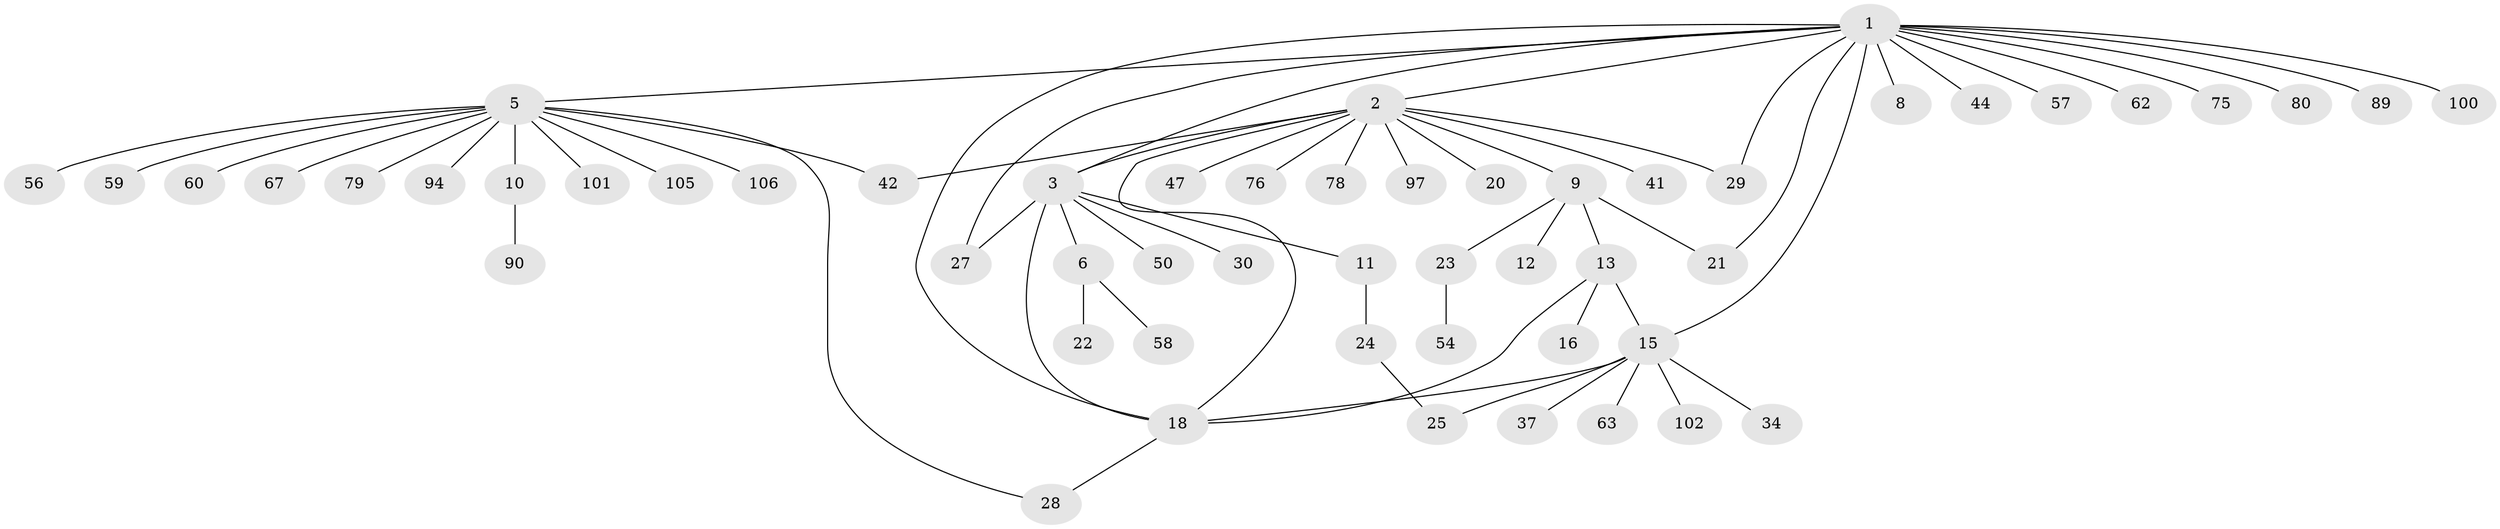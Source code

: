 // original degree distribution, {16: 0.009259259259259259, 8: 0.009259259259259259, 9: 0.009259259259259259, 7: 0.009259259259259259, 14: 0.009259259259259259, 5: 0.027777777777777776, 1: 0.5740740740740741, 2: 0.17592592592592593, 3: 0.08333333333333333, 4: 0.07407407407407407, 6: 0.018518518518518517}
// Generated by graph-tools (version 1.1) at 2025/18/03/04/25 18:18:02]
// undirected, 54 vertices, 65 edges
graph export_dot {
graph [start="1"]
  node [color=gray90,style=filled];
  1;
  2 [super="+4"];
  3 [super="+32+14"];
  5 [super="+7"];
  6 [super="+46+69+19"];
  8;
  9;
  10;
  11 [super="+52"];
  12;
  13 [super="+53+48"];
  15 [super="+38+17+33"];
  16;
  18 [super="+51+71"];
  20 [super="+64"];
  21 [super="+39"];
  22;
  23 [super="+82+40"];
  24 [super="+31+87"];
  25 [super="+66+26"];
  27 [super="+61+91"];
  28 [super="+108+70+74+49"];
  29 [super="+43+103"];
  30;
  34;
  37;
  41;
  42 [super="+88+45"];
  44;
  47;
  50;
  54 [super="+73"];
  56;
  57 [super="+65"];
  58;
  59;
  60 [super="+92"];
  62;
  63;
  67;
  75;
  76;
  78;
  79;
  80 [super="+99"];
  89;
  90;
  94 [super="+104"];
  97;
  100;
  101;
  102;
  105;
  106;
  1 -- 2;
  1 -- 3;
  1 -- 5;
  1 -- 8;
  1 -- 15;
  1 -- 21;
  1 -- 27;
  1 -- 29;
  1 -- 44;
  1 -- 57;
  1 -- 62;
  1 -- 75;
  1 -- 80;
  1 -- 89;
  1 -- 100;
  1 -- 18;
  2 -- 9;
  2 -- 41;
  2 -- 42;
  2 -- 47;
  2 -- 97;
  2 -- 18;
  2 -- 3;
  2 -- 20;
  2 -- 76;
  2 -- 29;
  2 -- 78;
  3 -- 6;
  3 -- 11;
  3 -- 27;
  3 -- 30;
  3 -- 50;
  3 -- 18;
  5 -- 10;
  5 -- 28;
  5 -- 56;
  5 -- 59;
  5 -- 60;
  5 -- 67;
  5 -- 79;
  5 -- 94;
  5 -- 101;
  5 -- 105;
  5 -- 106;
  5 -- 42;
  6 -- 58;
  6 -- 22;
  9 -- 12;
  9 -- 13;
  9 -- 23;
  9 -- 21;
  10 -- 90;
  11 -- 24;
  13 -- 16;
  13 -- 15;
  13 -- 18;
  15 -- 63;
  15 -- 37;
  15 -- 102;
  15 -- 25;
  15 -- 18;
  15 -- 34;
  18 -- 28;
  23 -- 54;
  24 -- 25;
}
